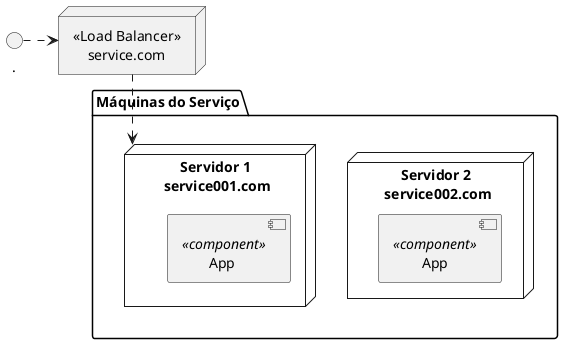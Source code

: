 @startuml lb-1

top to bottom direction

node "<<Load Balancer>>\n    service.com" as LB {
}

folder "Máquinas do Serviço" as I {
  node "Servidor 2\n service002.com" as S2 {
    component "App" <<component>> { 
    }
  }
  node "Servidor 1\n service001.com" as S1 {
    component "App " <<component>> { 
    }
  }
}

..> LB 

LB ..> S1

@enduml
